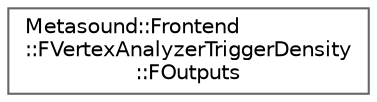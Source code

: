 digraph "Graphical Class Hierarchy"
{
 // INTERACTIVE_SVG=YES
 // LATEX_PDF_SIZE
  bgcolor="transparent";
  edge [fontname=Helvetica,fontsize=10,labelfontname=Helvetica,labelfontsize=10];
  node [fontname=Helvetica,fontsize=10,shape=box,height=0.2,width=0.4];
  rankdir="LR";
  Node0 [id="Node000000",label="Metasound::Frontend\l::FVertexAnalyzerTriggerDensity\l::FOutputs",height=0.2,width=0.4,color="grey40", fillcolor="white", style="filled",URL="$d6/dd6/structMetasound_1_1Frontend_1_1FVertexAnalyzerTriggerDensity_1_1FOutputs.html",tooltip=" "];
}
